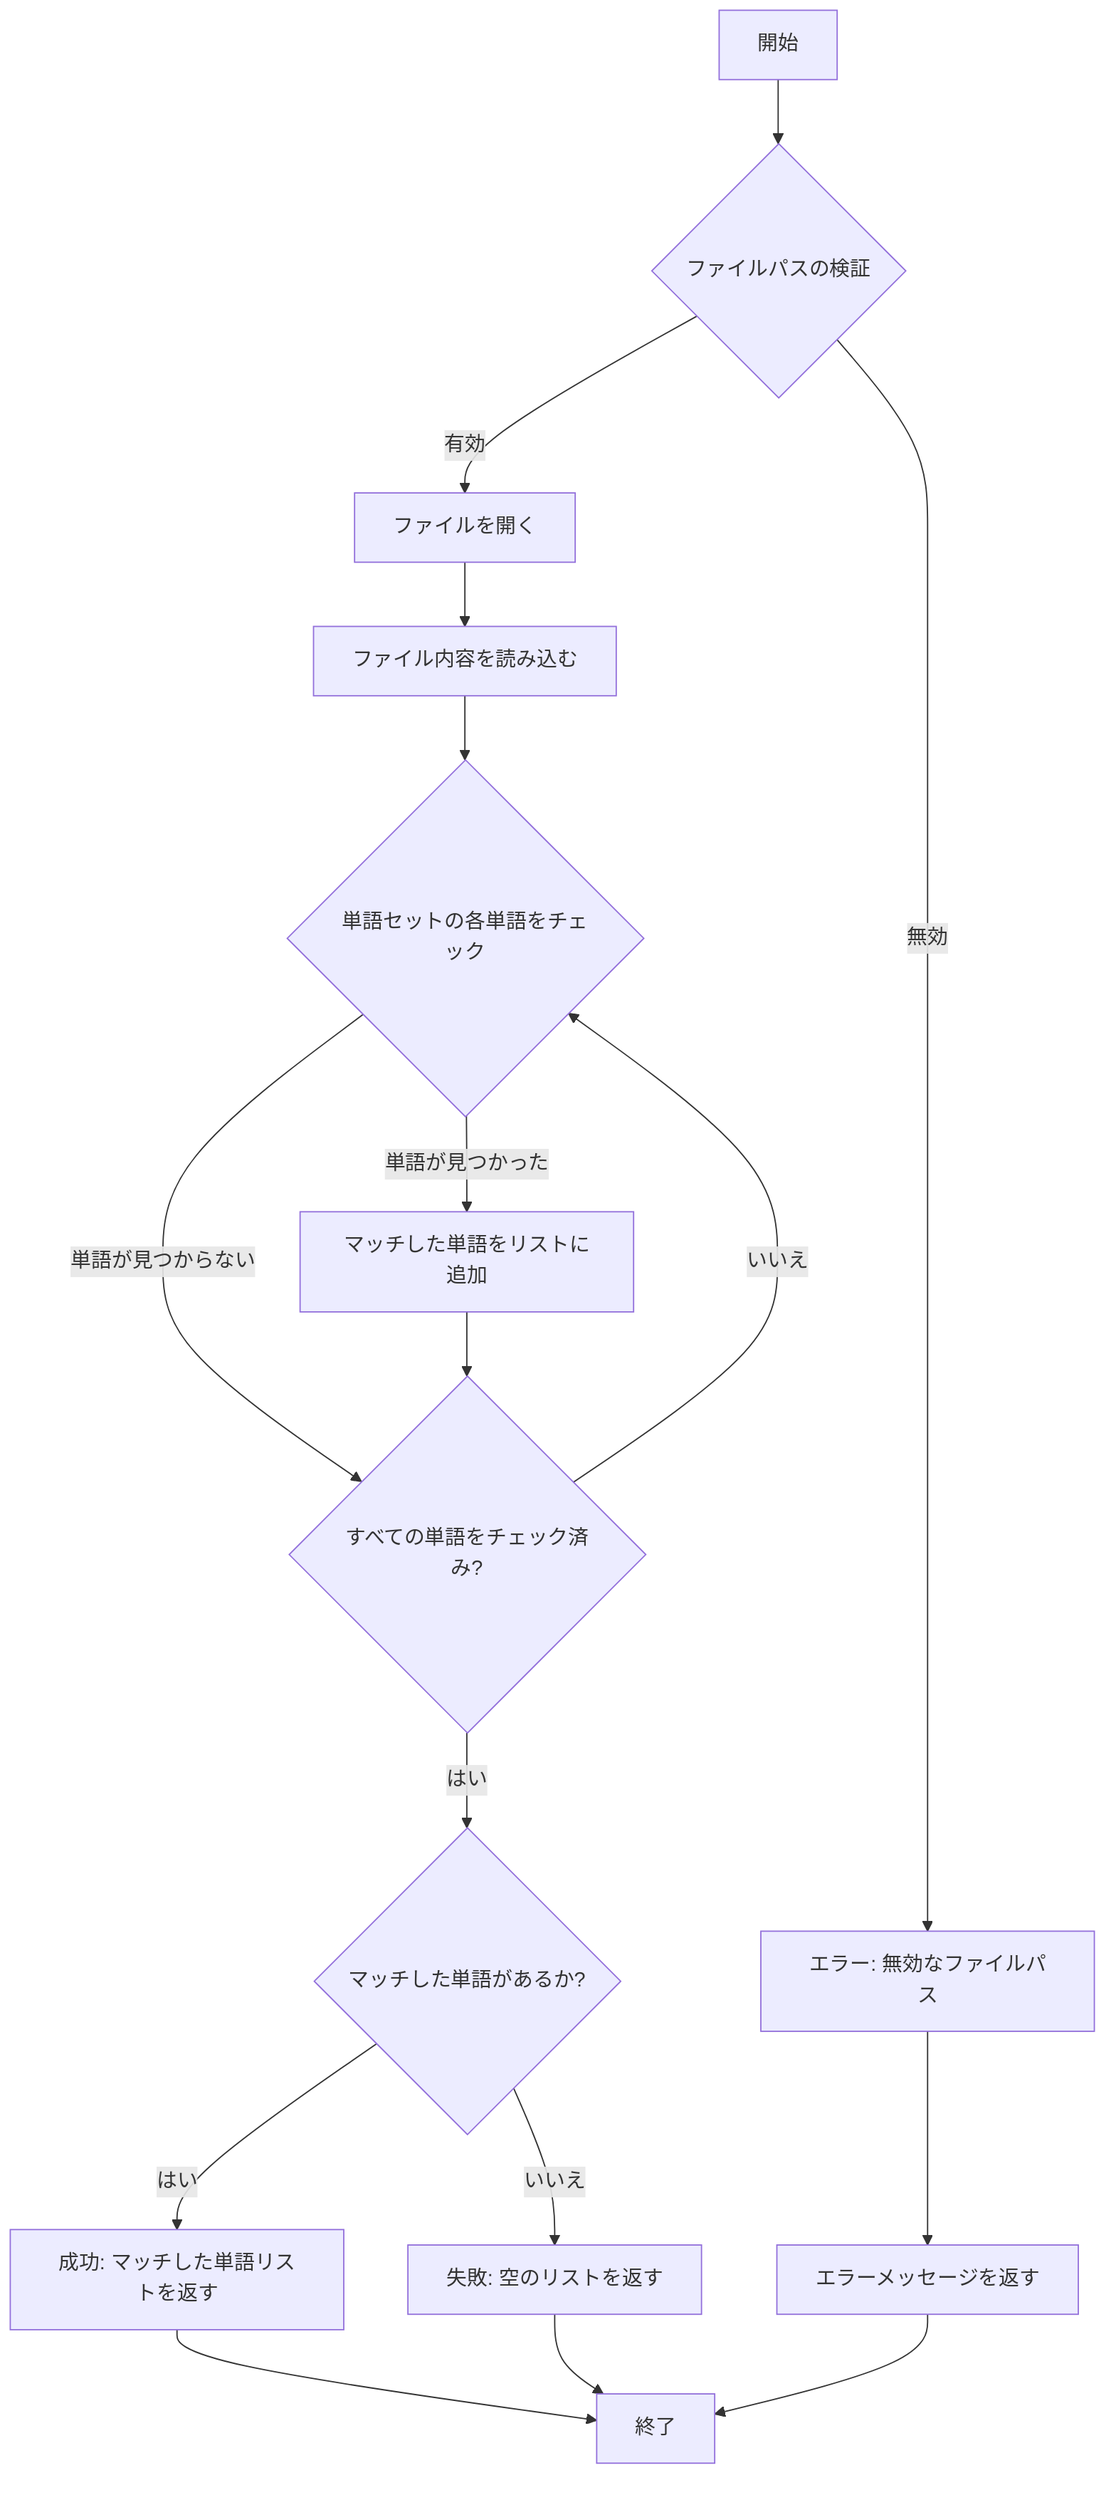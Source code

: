graph TD
    A[開始] --> B{ファイルパスの検証}
    B -->|有効| C[ファイルを開く]
    B -->|無効| D[エラー: 無効なファイルパス]
    C --> E[ファイル内容を読み込む]
    E --> F{単語セットの各単語をチェック}
    F -->|単語が見つかった| G[マッチした単語をリストに追加]
    F -->|単語が見つからない| H{すべての単語をチェック済み?}
    G --> H
    H -->|はい| I{マッチした単語があるか?}
    H -->|いいえ| F
    I -->|はい| J[成功: マッチした単語リストを返す]
    I -->|いいえ| K[失敗: 空のリストを返す]
    D --> L[エラーメッセージを返す]
    J --> M[終了]
    K --> M
    L --> M